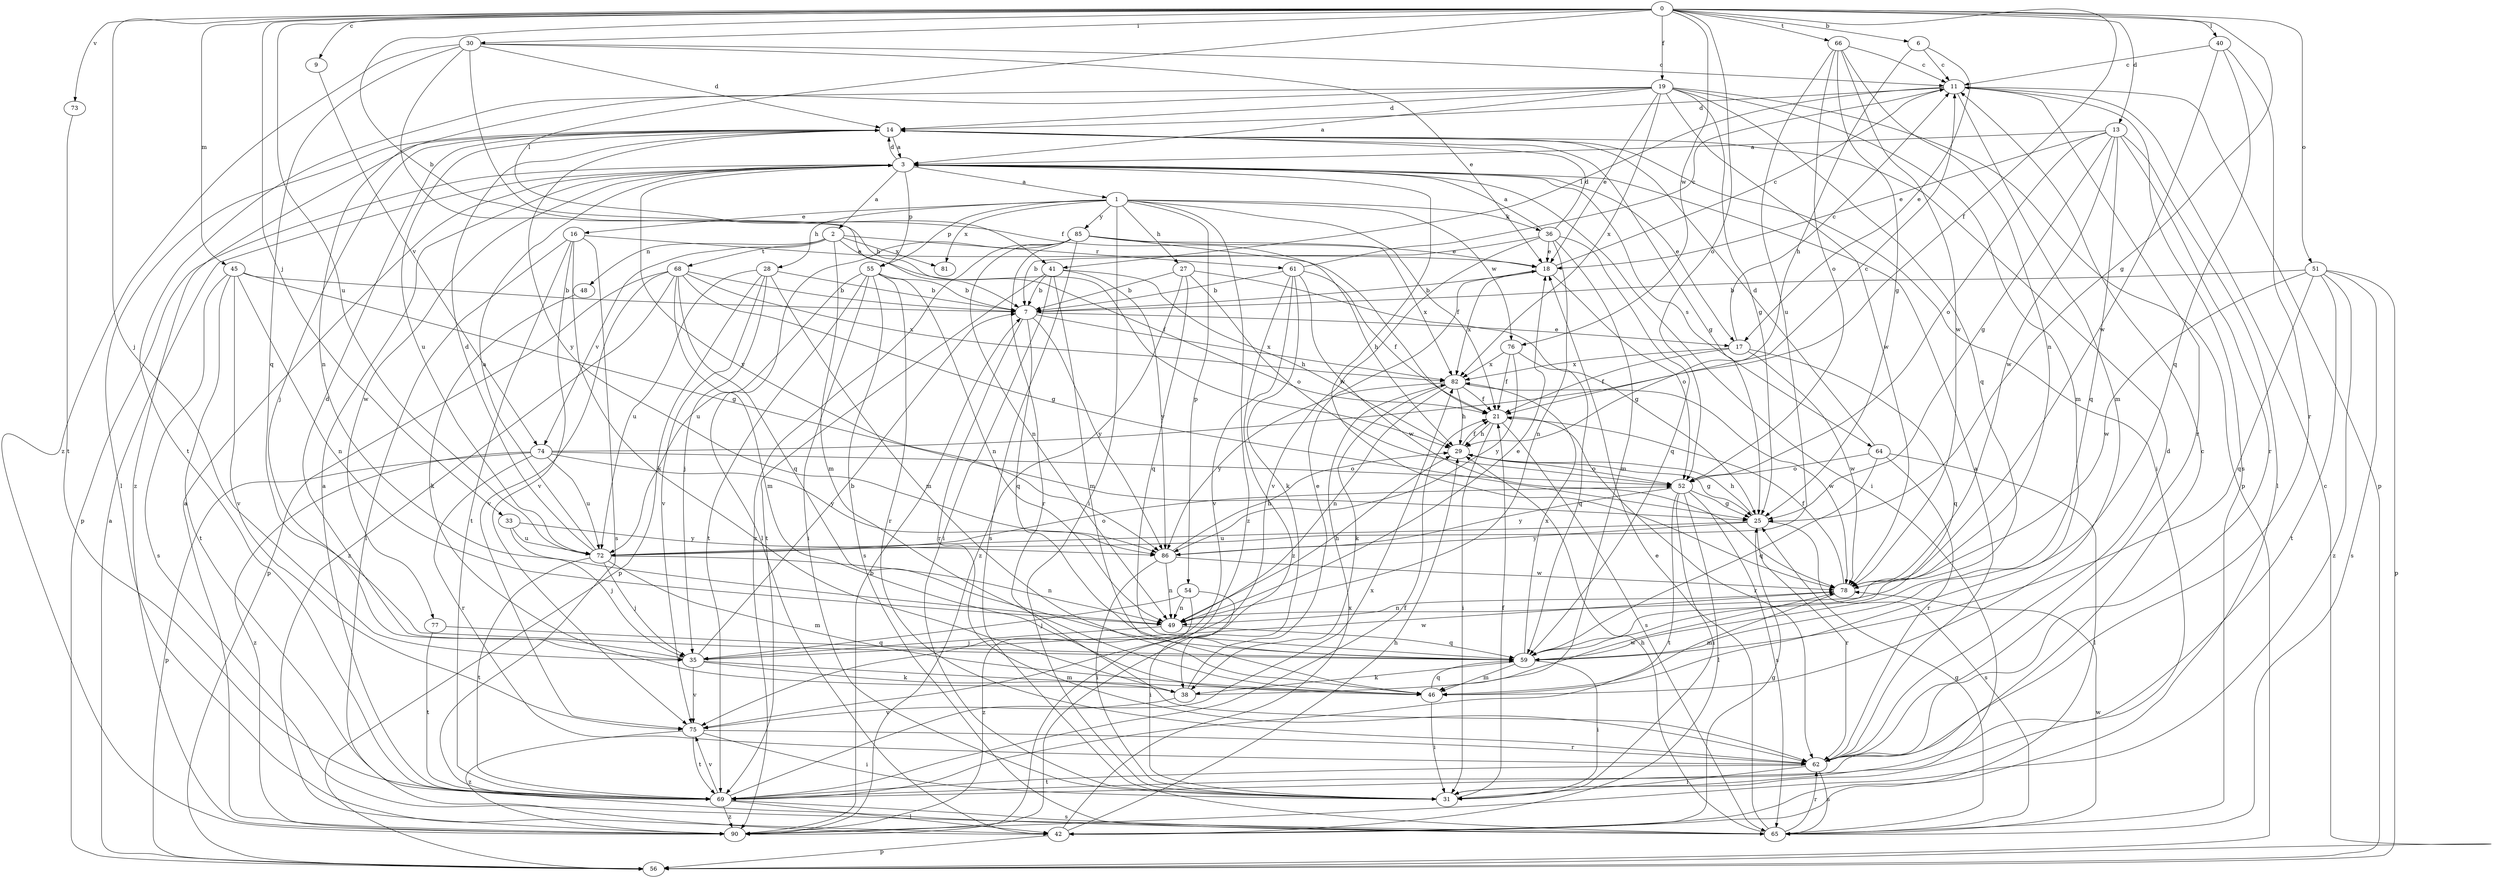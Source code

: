 strict digraph  {
0;
1;
2;
3;
6;
7;
9;
11;
13;
14;
16;
17;
18;
19;
21;
25;
27;
28;
29;
30;
31;
33;
35;
36;
38;
40;
41;
42;
45;
46;
48;
49;
51;
52;
54;
55;
56;
59;
61;
62;
64;
65;
66;
68;
69;
72;
73;
74;
75;
76;
77;
78;
81;
82;
85;
86;
90;
0 -> 6  [label=b];
0 -> 7  [label=b];
0 -> 9  [label=c];
0 -> 13  [label=d];
0 -> 19  [label=f];
0 -> 21  [label=f];
0 -> 25  [label=g];
0 -> 30  [label=i];
0 -> 33  [label=j];
0 -> 35  [label=j];
0 -> 40  [label=l];
0 -> 41  [label=l];
0 -> 45  [label=m];
0 -> 51  [label=o];
0 -> 52  [label=o];
0 -> 66  [label=t];
0 -> 72  [label=u];
0 -> 73  [label=v];
0 -> 76  [label=w];
1 -> 16  [label=e];
1 -> 21  [label=f];
1 -> 27  [label=h];
1 -> 28  [label=h];
1 -> 31  [label=i];
1 -> 36  [label=k];
1 -> 54  [label=p];
1 -> 55  [label=p];
1 -> 76  [label=w];
1 -> 81  [label=x];
1 -> 85  [label=y];
1 -> 90  [label=z];
2 -> 21  [label=f];
2 -> 46  [label=m];
2 -> 48  [label=n];
2 -> 61  [label=r];
2 -> 68  [label=t];
2 -> 74  [label=v];
2 -> 81  [label=x];
3 -> 1  [label=a];
3 -> 2  [label=a];
3 -> 14  [label=d];
3 -> 17  [label=e];
3 -> 31  [label=i];
3 -> 55  [label=p];
3 -> 56  [label=p];
3 -> 64  [label=s];
3 -> 77  [label=w];
3 -> 78  [label=w];
3 -> 86  [label=y];
6 -> 11  [label=c];
6 -> 17  [label=e];
6 -> 29  [label=h];
7 -> 17  [label=e];
7 -> 59  [label=q];
7 -> 62  [label=r];
7 -> 82  [label=x];
7 -> 86  [label=y];
9 -> 74  [label=v];
11 -> 14  [label=d];
11 -> 41  [label=l];
11 -> 46  [label=m];
11 -> 56  [label=p];
11 -> 62  [label=r];
11 -> 65  [label=s];
13 -> 3  [label=a];
13 -> 18  [label=e];
13 -> 25  [label=g];
13 -> 42  [label=l];
13 -> 52  [label=o];
13 -> 59  [label=q];
13 -> 62  [label=r];
13 -> 78  [label=w];
14 -> 3  [label=a];
14 -> 25  [label=g];
14 -> 31  [label=i];
14 -> 35  [label=j];
14 -> 42  [label=l];
14 -> 72  [label=u];
14 -> 86  [label=y];
14 -> 90  [label=z];
16 -> 18  [label=e];
16 -> 38  [label=k];
16 -> 42  [label=l];
16 -> 65  [label=s];
16 -> 69  [label=t];
16 -> 75  [label=v];
17 -> 11  [label=c];
17 -> 21  [label=f];
17 -> 59  [label=q];
17 -> 78  [label=w];
17 -> 82  [label=x];
18 -> 7  [label=b];
18 -> 11  [label=c];
18 -> 52  [label=o];
18 -> 82  [label=x];
19 -> 3  [label=a];
19 -> 14  [label=d];
19 -> 18  [label=e];
19 -> 25  [label=g];
19 -> 46  [label=m];
19 -> 49  [label=n];
19 -> 56  [label=p];
19 -> 59  [label=q];
19 -> 69  [label=t];
19 -> 78  [label=w];
19 -> 82  [label=x];
21 -> 29  [label=h];
21 -> 31  [label=i];
21 -> 62  [label=r];
21 -> 65  [label=s];
25 -> 29  [label=h];
25 -> 62  [label=r];
25 -> 65  [label=s];
25 -> 72  [label=u];
25 -> 86  [label=y];
27 -> 7  [label=b];
27 -> 25  [label=g];
27 -> 52  [label=o];
27 -> 59  [label=q];
27 -> 90  [label=z];
28 -> 7  [label=b];
28 -> 35  [label=j];
28 -> 46  [label=m];
28 -> 56  [label=p];
28 -> 72  [label=u];
28 -> 75  [label=v];
29 -> 21  [label=f];
29 -> 25  [label=g];
29 -> 52  [label=o];
30 -> 11  [label=c];
30 -> 14  [label=d];
30 -> 18  [label=e];
30 -> 21  [label=f];
30 -> 29  [label=h];
30 -> 59  [label=q];
30 -> 90  [label=z];
31 -> 21  [label=f];
33 -> 35  [label=j];
33 -> 72  [label=u];
33 -> 86  [label=y];
35 -> 7  [label=b];
35 -> 14  [label=d];
35 -> 38  [label=k];
35 -> 46  [label=m];
35 -> 75  [label=v];
35 -> 78  [label=w];
36 -> 3  [label=a];
36 -> 7  [label=b];
36 -> 14  [label=d];
36 -> 18  [label=e];
36 -> 46  [label=m];
36 -> 49  [label=n];
36 -> 59  [label=q];
36 -> 75  [label=v];
38 -> 18  [label=e];
38 -> 75  [label=v];
38 -> 78  [label=w];
40 -> 11  [label=c];
40 -> 59  [label=q];
40 -> 62  [label=r];
40 -> 78  [label=w];
41 -> 7  [label=b];
41 -> 29  [label=h];
41 -> 31  [label=i];
41 -> 46  [label=m];
41 -> 69  [label=t];
41 -> 86  [label=y];
42 -> 25  [label=g];
42 -> 29  [label=h];
42 -> 56  [label=p];
42 -> 82  [label=x];
45 -> 7  [label=b];
45 -> 25  [label=g];
45 -> 49  [label=n];
45 -> 65  [label=s];
45 -> 69  [label=t];
45 -> 75  [label=v];
46 -> 31  [label=i];
46 -> 59  [label=q];
48 -> 38  [label=k];
49 -> 18  [label=e];
49 -> 29  [label=h];
49 -> 35  [label=j];
49 -> 59  [label=q];
51 -> 7  [label=b];
51 -> 56  [label=p];
51 -> 59  [label=q];
51 -> 65  [label=s];
51 -> 69  [label=t];
51 -> 78  [label=w];
51 -> 90  [label=z];
52 -> 25  [label=g];
52 -> 31  [label=i];
52 -> 42  [label=l];
52 -> 65  [label=s];
52 -> 69  [label=t];
52 -> 86  [label=y];
54 -> 31  [label=i];
54 -> 35  [label=j];
54 -> 49  [label=n];
54 -> 90  [label=z];
55 -> 7  [label=b];
55 -> 31  [label=i];
55 -> 49  [label=n];
55 -> 62  [label=r];
55 -> 65  [label=s];
55 -> 69  [label=t];
55 -> 72  [label=u];
56 -> 3  [label=a];
56 -> 11  [label=c];
59 -> 31  [label=i];
59 -> 38  [label=k];
59 -> 46  [label=m];
59 -> 82  [label=x];
61 -> 7  [label=b];
61 -> 11  [label=c];
61 -> 21  [label=f];
61 -> 38  [label=k];
61 -> 75  [label=v];
61 -> 78  [label=w];
61 -> 90  [label=z];
62 -> 3  [label=a];
62 -> 14  [label=d];
62 -> 31  [label=i];
62 -> 65  [label=s];
62 -> 69  [label=t];
64 -> 14  [label=d];
64 -> 42  [label=l];
64 -> 52  [label=o];
64 -> 59  [label=q];
64 -> 62  [label=r];
65 -> 18  [label=e];
65 -> 25  [label=g];
65 -> 29  [label=h];
65 -> 62  [label=r];
65 -> 78  [label=w];
66 -> 11  [label=c];
66 -> 25  [label=g];
66 -> 49  [label=n];
66 -> 52  [label=o];
66 -> 72  [label=u];
66 -> 78  [label=w];
68 -> 7  [label=b];
68 -> 25  [label=g];
68 -> 46  [label=m];
68 -> 56  [label=p];
68 -> 59  [label=q];
68 -> 75  [label=v];
68 -> 82  [label=x];
68 -> 90  [label=z];
69 -> 3  [label=a];
69 -> 11  [label=c];
69 -> 21  [label=f];
69 -> 42  [label=l];
69 -> 65  [label=s];
69 -> 75  [label=v];
69 -> 82  [label=x];
69 -> 90  [label=z];
72 -> 3  [label=a];
72 -> 14  [label=d];
72 -> 35  [label=j];
72 -> 46  [label=m];
72 -> 49  [label=n];
72 -> 52  [label=o];
72 -> 69  [label=t];
73 -> 69  [label=t];
74 -> 11  [label=c];
74 -> 52  [label=o];
74 -> 56  [label=p];
74 -> 62  [label=r];
74 -> 72  [label=u];
74 -> 86  [label=y];
74 -> 90  [label=z];
75 -> 31  [label=i];
75 -> 62  [label=r];
75 -> 69  [label=t];
75 -> 90  [label=z];
76 -> 21  [label=f];
76 -> 59  [label=q];
76 -> 82  [label=x];
76 -> 86  [label=y];
77 -> 59  [label=q];
77 -> 69  [label=t];
78 -> 21  [label=f];
78 -> 46  [label=m];
78 -> 49  [label=n];
82 -> 21  [label=f];
82 -> 29  [label=h];
82 -> 38  [label=k];
82 -> 49  [label=n];
82 -> 78  [label=w];
82 -> 86  [label=y];
85 -> 18  [label=e];
85 -> 29  [label=h];
85 -> 42  [label=l];
85 -> 49  [label=n];
85 -> 62  [label=r];
85 -> 65  [label=s];
85 -> 82  [label=x];
85 -> 90  [label=z];
86 -> 29  [label=h];
86 -> 31  [label=i];
86 -> 49  [label=n];
86 -> 78  [label=w];
90 -> 3  [label=a];
90 -> 7  [label=b];
}
